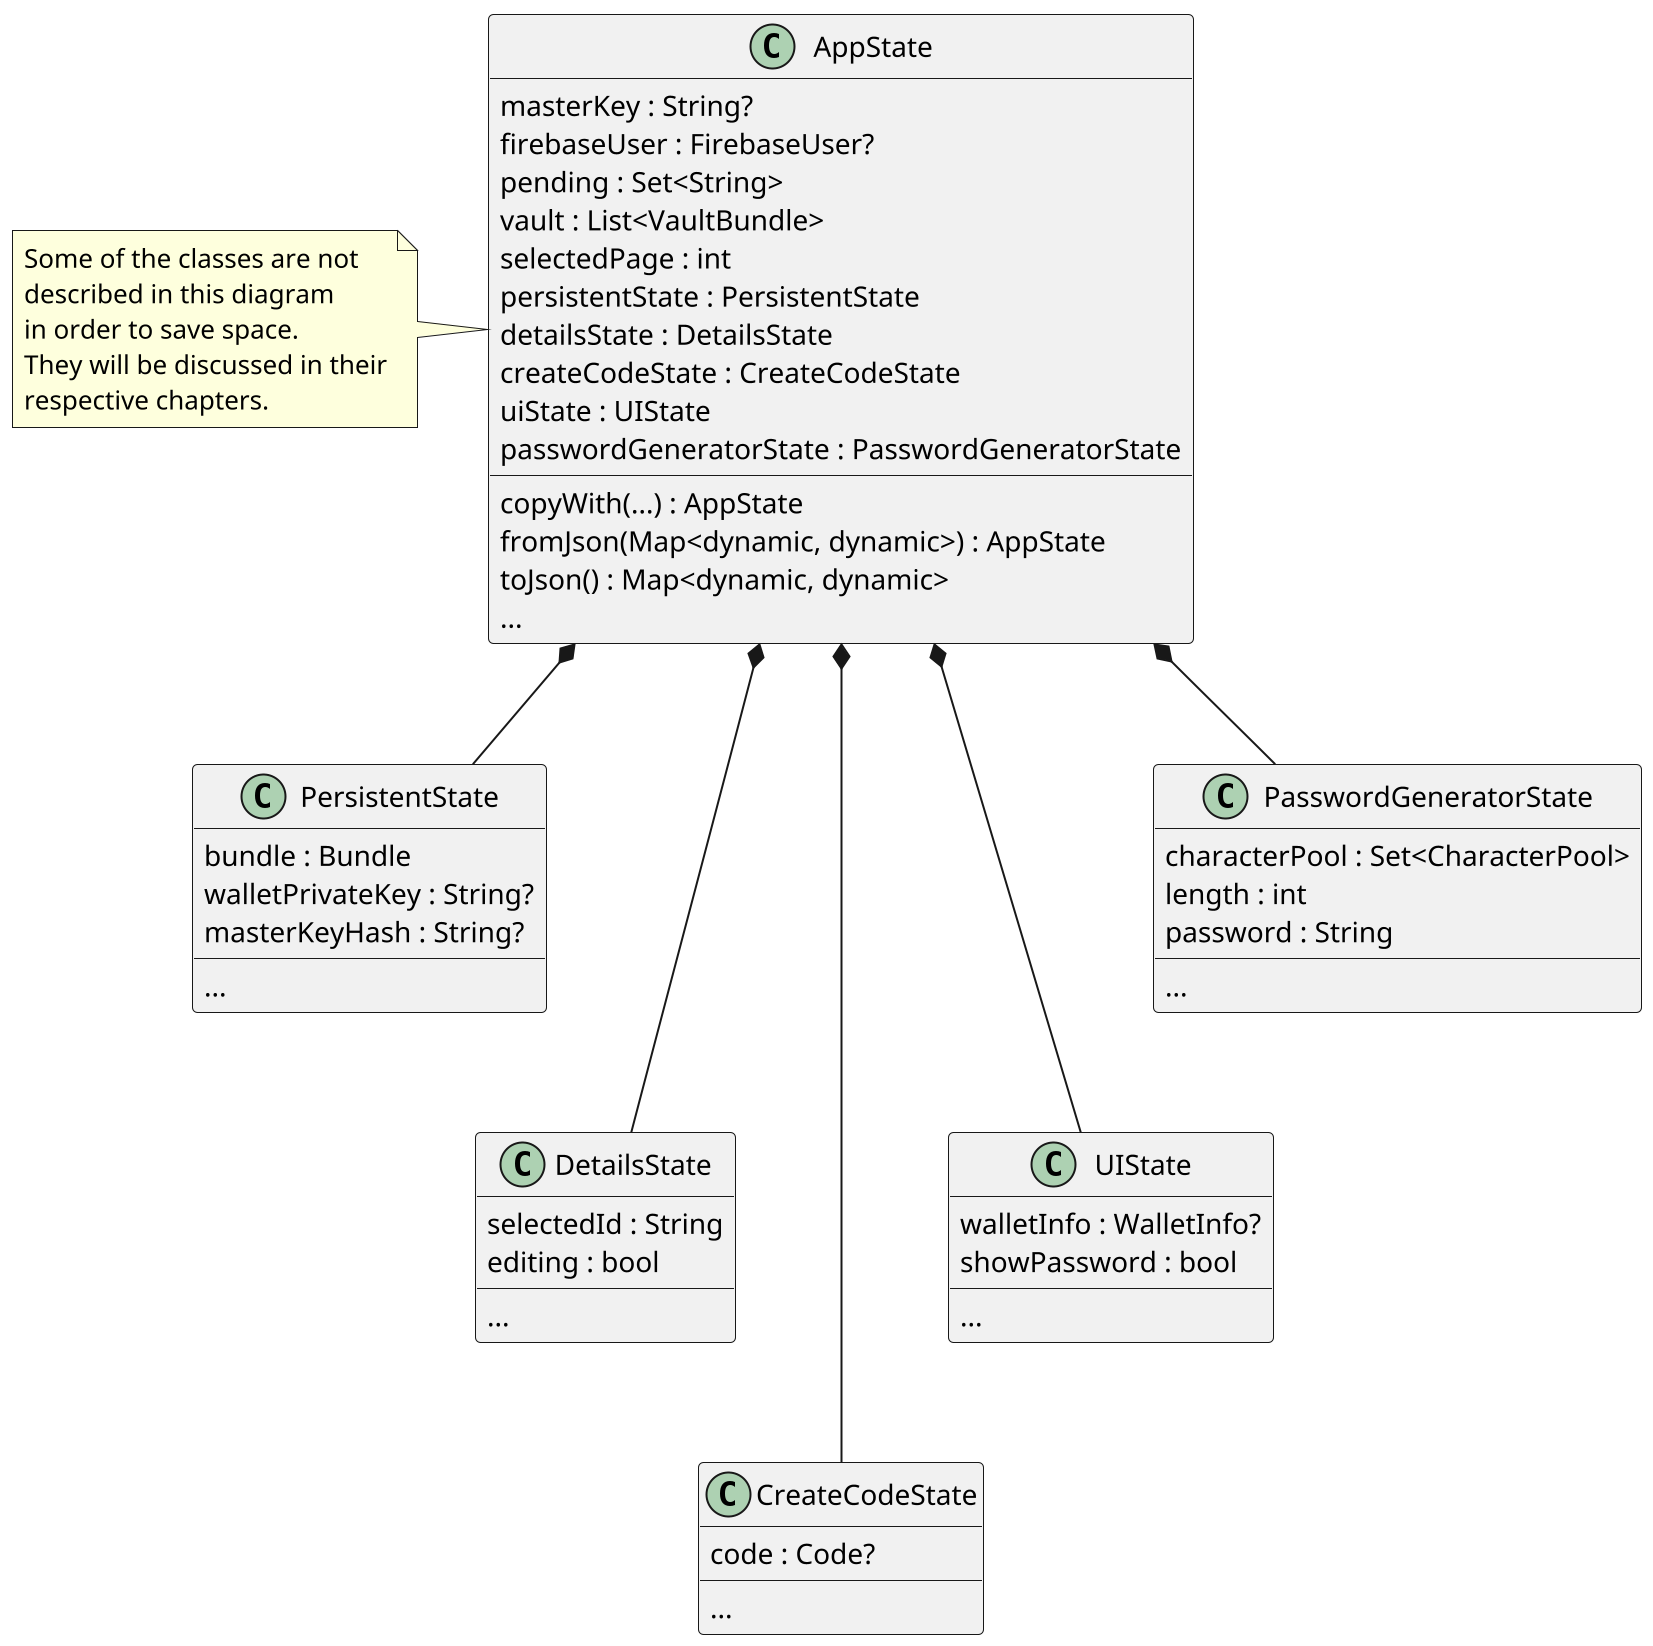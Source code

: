 @startuml app_state

scale 2

class AppState {
    masterKey : String?
    firebaseUser : FirebaseUser?
    pending : Set<String>
    vault : List<VaultBundle>
    selectedPage : int
    persistentState : PersistentState
    detailsState : DetailsState
    createCodeState : CreateCodeState
    uiState : UIState
    passwordGeneratorState : PasswordGeneratorState
    copyWith(...) : AppState
    fromJson(Map<dynamic, dynamic>) : AppState
    toJson() : Map<dynamic, dynamic>
    {method}...
}

class PersistentState {
    bundle : Bundle
    walletPrivateKey : String?
    masterKeyHash : String?
    {method}...
}

class DetailsState {
    selectedId : String
    editing : bool
    {method}...
}

class CreateCodeState {
    code : Code?
    {method}...
}

class UIState {
    walletInfo : WalletInfo?
    showPassword : bool
    {method}...
}

class PasswordGeneratorState {
    characterPool : Set<CharacterPool>
    length : int
    password : String
    {method}...
}

AppState *-- PersistentState
AppState *--- DetailsState
AppState *---- CreateCodeState
AppState *--- UIState
AppState *-- PasswordGeneratorState

note left of AppState
    Some of the classes are not
    described in this diagram
    in order to save space.
    They will be discussed in their
    respective chapters.
end note

@enduml